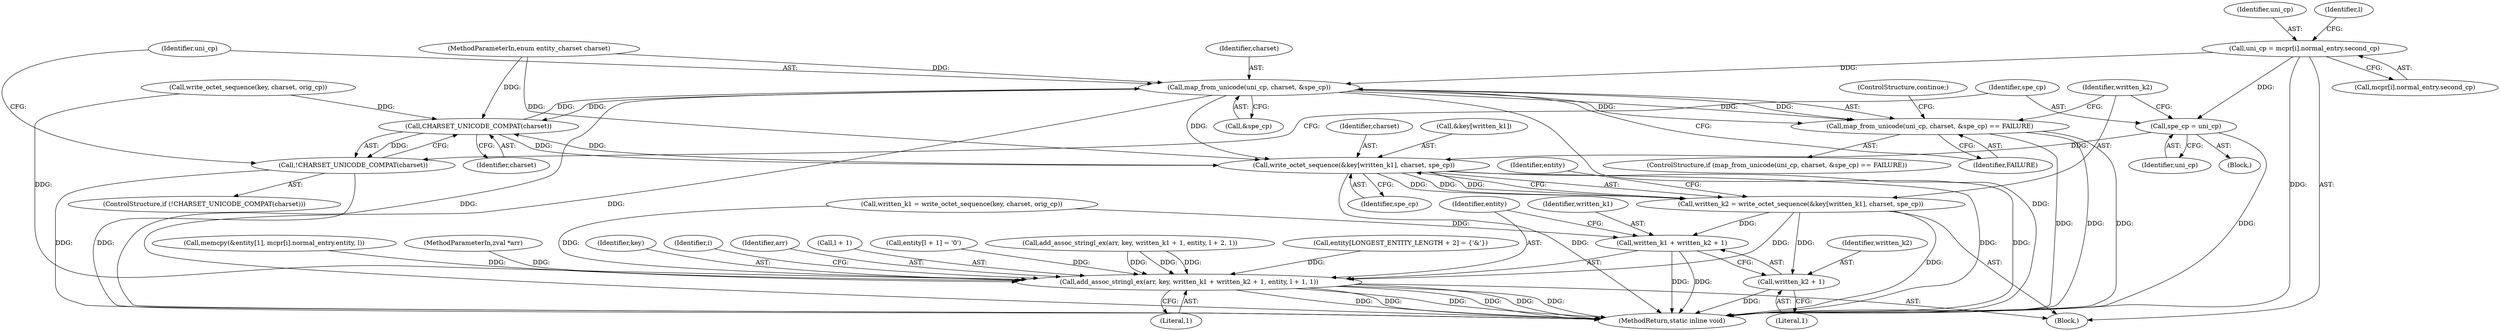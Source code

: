 digraph "0_php-src_0da8b8b801f9276359262f1ef8274c7812d3dfda?w=1_12@pointer" {
"1000256" [label="(Call,uni_cp = mcpr[i].normal_entry.second_cp)"];
"1000281" [label="(Call,map_from_unicode(uni_cp, charset, &spe_cp))"];
"1000276" [label="(Call,CHARSET_UNICODE_COMPAT(charset))"];
"1000275" [label="(Call,!CHARSET_UNICODE_COMPAT(charset))"];
"1000295" [label="(Call,write_octet_sequence(&key[written_k1], charset, spe_cp))"];
"1000293" [label="(Call,written_k2 = write_octet_sequence(&key[written_k1], charset, spe_cp))"];
"1000329" [label="(Call,add_assoc_stringl_ex(arr, key, written_k1 + written_k2 + 1, entity, l + 1, 1))"];
"1000332" [label="(Call,written_k1 + written_k2 + 1)"];
"1000334" [label="(Call,written_k2 + 1)"];
"1000280" [label="(Call,map_from_unicode(uni_cp, charset, &spe_cp) == FAILURE)"];
"1000290" [label="(Call,spe_cp = uni_cp)"];
"1000251" [label="(Block,)"];
"1000300" [label="(Identifier,charset)"];
"1000274" [label="(ControlStructure,if (!CHARSET_UNICODE_COMPAT(charset)))"];
"1000295" [label="(Call,write_octet_sequence(&key[written_k1], charset, spe_cp))"];
"1000116" [label="(Call,written_k1 = write_octet_sequence(key, charset, orig_cp))"];
"1000302" [label="(Call,memcpy(&entity[1], mcpr[i].normal_entry.entity, l))"];
"1000331" [label="(Identifier,key)"];
"1000257" [label="(Identifier,uni_cp)"];
"1000294" [label="(Identifier,written_k2)"];
"1000250" [label="(Identifier,i)"];
"1000279" [label="(ControlStructure,if (map_from_unicode(uni_cp, charset, &spe_cp) == FAILURE))"];
"1000280" [label="(Call,map_from_unicode(uni_cp, charset, &spe_cp) == FAILURE)"];
"1000277" [label="(Identifier,charset)"];
"1000266" [label="(Identifier,l)"];
"1000286" [label="(Identifier,FAILURE)"];
"1000256" [label="(Call,uni_cp = mcpr[i].normal_entry.second_cp)"];
"1000296" [label="(Call,&key[written_k1])"];
"1000334" [label="(Call,written_k2 + 1)"];
"1000291" [label="(Identifier,spe_cp)"];
"1000292" [label="(Identifier,uni_cp)"];
"1000275" [label="(Call,!CHARSET_UNICODE_COMPAT(charset))"];
"1000281" [label="(Call,map_from_unicode(uni_cp, charset, &spe_cp))"];
"1000283" [label="(Identifier,charset)"];
"1000293" [label="(Call,written_k2 = write_octet_sequence(&key[written_k1], charset, spe_cp))"];
"1000330" [label="(Identifier,arr)"];
"1000338" [label="(Call,l + 1)"];
"1000290" [label="(Call,spe_cp = uni_cp)"];
"1000329" [label="(Call,add_assoc_stringl_ex(arr, key, written_k1 + written_k2 + 1, entity, l + 1, 1))"];
"1000322" [label="(Call,entity[l + 1] = '\0')"];
"1000282" [label="(Identifier,uni_cp)"];
"1000258" [label="(Call,mcpr[i].normal_entry.second_cp)"];
"1000305" [label="(Identifier,entity)"];
"1000289" [label="(Block,)"];
"1000341" [label="(Literal,1)"];
"1000222" [label="(Call,add_assoc_stringl_ex(arr, key, written_k1 + 1, entity, l + 2, 1))"];
"1000113" [label="(Call,entity[LONGEST_ENTITY_LENGTH + 2] = {'&'})"];
"1000301" [label="(Identifier,spe_cp)"];
"1000284" [label="(Call,&spe_cp)"];
"1000337" [label="(Identifier,entity)"];
"1000335" [label="(Identifier,written_k2)"];
"1000287" [label="(ControlStructure,continue;)"];
"1000105" [label="(MethodParameterIn,enum entity_charset charset)"];
"1000336" [label="(Literal,1)"];
"1000332" [label="(Call,written_k1 + written_k2 + 1)"];
"1000276" [label="(Call,CHARSET_UNICODE_COMPAT(charset))"];
"1000106" [label="(MethodParameterIn,zval *arr)"];
"1000118" [label="(Call,write_octet_sequence(key, charset, orig_cp))"];
"1000333" [label="(Identifier,written_k1)"];
"1000342" [label="(MethodReturn,static inline void)"];
"1000256" -> "1000251"  [label="AST: "];
"1000256" -> "1000258"  [label="CFG: "];
"1000257" -> "1000256"  [label="AST: "];
"1000258" -> "1000256"  [label="AST: "];
"1000266" -> "1000256"  [label="CFG: "];
"1000256" -> "1000342"  [label="DDG: "];
"1000256" -> "1000281"  [label="DDG: "];
"1000256" -> "1000290"  [label="DDG: "];
"1000281" -> "1000280"  [label="AST: "];
"1000281" -> "1000284"  [label="CFG: "];
"1000282" -> "1000281"  [label="AST: "];
"1000283" -> "1000281"  [label="AST: "];
"1000284" -> "1000281"  [label="AST: "];
"1000286" -> "1000281"  [label="CFG: "];
"1000281" -> "1000342"  [label="DDG: "];
"1000281" -> "1000342"  [label="DDG: "];
"1000281" -> "1000342"  [label="DDG: "];
"1000281" -> "1000276"  [label="DDG: "];
"1000281" -> "1000280"  [label="DDG: "];
"1000281" -> "1000280"  [label="DDG: "];
"1000281" -> "1000280"  [label="DDG: "];
"1000276" -> "1000281"  [label="DDG: "];
"1000105" -> "1000281"  [label="DDG: "];
"1000281" -> "1000295"  [label="DDG: "];
"1000276" -> "1000275"  [label="AST: "];
"1000276" -> "1000277"  [label="CFG: "];
"1000277" -> "1000276"  [label="AST: "];
"1000275" -> "1000276"  [label="CFG: "];
"1000276" -> "1000275"  [label="DDG: "];
"1000295" -> "1000276"  [label="DDG: "];
"1000118" -> "1000276"  [label="DDG: "];
"1000105" -> "1000276"  [label="DDG: "];
"1000276" -> "1000295"  [label="DDG: "];
"1000275" -> "1000274"  [label="AST: "];
"1000282" -> "1000275"  [label="CFG: "];
"1000291" -> "1000275"  [label="CFG: "];
"1000275" -> "1000342"  [label="DDG: "];
"1000275" -> "1000342"  [label="DDG: "];
"1000295" -> "1000293"  [label="AST: "];
"1000295" -> "1000301"  [label="CFG: "];
"1000296" -> "1000295"  [label="AST: "];
"1000300" -> "1000295"  [label="AST: "];
"1000301" -> "1000295"  [label="AST: "];
"1000293" -> "1000295"  [label="CFG: "];
"1000295" -> "1000342"  [label="DDG: "];
"1000295" -> "1000342"  [label="DDG: "];
"1000295" -> "1000342"  [label="DDG: "];
"1000295" -> "1000293"  [label="DDG: "];
"1000295" -> "1000293"  [label="DDG: "];
"1000295" -> "1000293"  [label="DDG: "];
"1000105" -> "1000295"  [label="DDG: "];
"1000290" -> "1000295"  [label="DDG: "];
"1000293" -> "1000251"  [label="AST: "];
"1000294" -> "1000293"  [label="AST: "];
"1000305" -> "1000293"  [label="CFG: "];
"1000293" -> "1000342"  [label="DDG: "];
"1000293" -> "1000329"  [label="DDG: "];
"1000293" -> "1000332"  [label="DDG: "];
"1000293" -> "1000334"  [label="DDG: "];
"1000329" -> "1000251"  [label="AST: "];
"1000329" -> "1000341"  [label="CFG: "];
"1000330" -> "1000329"  [label="AST: "];
"1000331" -> "1000329"  [label="AST: "];
"1000332" -> "1000329"  [label="AST: "];
"1000337" -> "1000329"  [label="AST: "];
"1000338" -> "1000329"  [label="AST: "];
"1000341" -> "1000329"  [label="AST: "];
"1000250" -> "1000329"  [label="CFG: "];
"1000329" -> "1000342"  [label="DDG: "];
"1000329" -> "1000342"  [label="DDG: "];
"1000329" -> "1000342"  [label="DDG: "];
"1000329" -> "1000342"  [label="DDG: "];
"1000329" -> "1000342"  [label="DDG: "];
"1000329" -> "1000342"  [label="DDG: "];
"1000222" -> "1000329"  [label="DDG: "];
"1000222" -> "1000329"  [label="DDG: "];
"1000222" -> "1000329"  [label="DDG: "];
"1000106" -> "1000329"  [label="DDG: "];
"1000118" -> "1000329"  [label="DDG: "];
"1000116" -> "1000329"  [label="DDG: "];
"1000322" -> "1000329"  [label="DDG: "];
"1000113" -> "1000329"  [label="DDG: "];
"1000302" -> "1000329"  [label="DDG: "];
"1000332" -> "1000334"  [label="CFG: "];
"1000333" -> "1000332"  [label="AST: "];
"1000334" -> "1000332"  [label="AST: "];
"1000337" -> "1000332"  [label="CFG: "];
"1000332" -> "1000342"  [label="DDG: "];
"1000332" -> "1000342"  [label="DDG: "];
"1000116" -> "1000332"  [label="DDG: "];
"1000334" -> "1000336"  [label="CFG: "];
"1000335" -> "1000334"  [label="AST: "];
"1000336" -> "1000334"  [label="AST: "];
"1000334" -> "1000342"  [label="DDG: "];
"1000280" -> "1000279"  [label="AST: "];
"1000280" -> "1000286"  [label="CFG: "];
"1000286" -> "1000280"  [label="AST: "];
"1000287" -> "1000280"  [label="CFG: "];
"1000294" -> "1000280"  [label="CFG: "];
"1000280" -> "1000342"  [label="DDG: "];
"1000280" -> "1000342"  [label="DDG: "];
"1000280" -> "1000342"  [label="DDG: "];
"1000290" -> "1000289"  [label="AST: "];
"1000290" -> "1000292"  [label="CFG: "];
"1000291" -> "1000290"  [label="AST: "];
"1000292" -> "1000290"  [label="AST: "];
"1000294" -> "1000290"  [label="CFG: "];
"1000290" -> "1000342"  [label="DDG: "];
}

